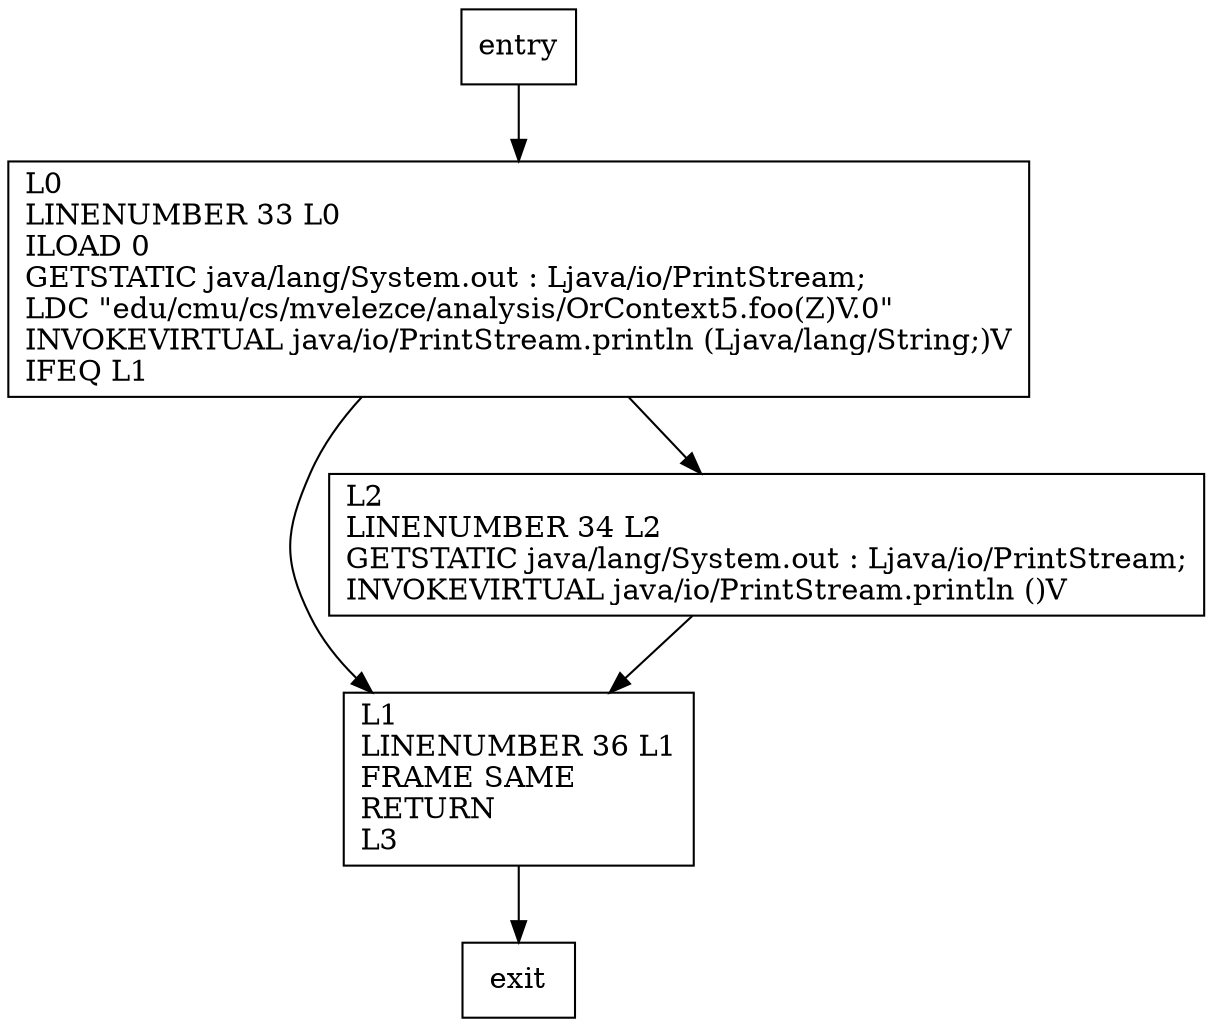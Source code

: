 digraph foo {
node [shape=record];
664839586 [label="L1\lLINENUMBER 36 L1\lFRAME SAME\lRETURN\lL3\l"];
1202081661 [label="L0\lLINENUMBER 33 L0\lILOAD 0\lGETSTATIC java/lang/System.out : Ljava/io/PrintStream;\lLDC \"edu/cmu/cs/mvelezce/analysis/OrContext5.foo(Z)V.0\"\lINVOKEVIRTUAL java/io/PrintStream.println (Ljava/lang/String;)V\lIFEQ L1\l"];
869290854 [label="L2\lLINENUMBER 34 L2\lGETSTATIC java/lang/System.out : Ljava/io/PrintStream;\lINVOKEVIRTUAL java/io/PrintStream.println ()V\l"];
entry;
exit;
entry -> 1202081661;
664839586 -> exit;
1202081661 -> 664839586;
1202081661 -> 869290854;
869290854 -> 664839586;
}

